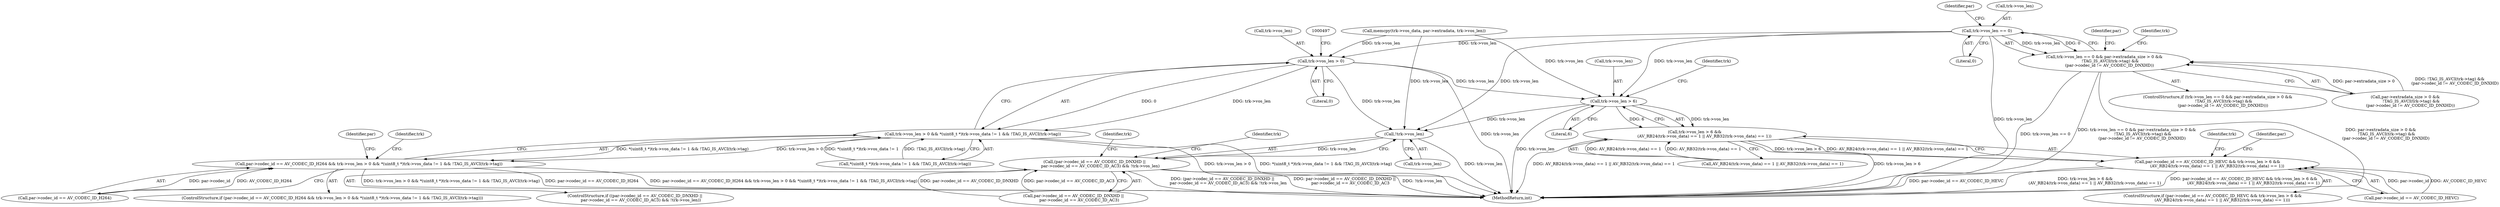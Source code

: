 digraph "0_FFmpeg_3a2d21bc5f97aa0161db3ae731fc2732be6108b8@pointer" {
"1000376" [label="(Call,trk->vos_len == 0)"];
"1000375" [label="(Call,trk->vos_len == 0 && par->extradata_size > 0 &&\n         !TAG_IS_AVCI(trk->tag) &&\n        (par->codec_id != AV_CODEC_ID_DNXHD))"];
"1000488" [label="(Call,trk->vos_len > 0)"];
"1000487" [label="(Call,trk->vos_len > 0 && *(uint8_t *)trk->vos_data != 1 && !TAG_IS_AVCI(trk->tag))"];
"1000481" [label="(Call,par->codec_id == AV_CODEC_ID_H264 && trk->vos_len > 0 && *(uint8_t *)trk->vos_data != 1 && !TAG_IS_AVCI(trk->tag))"];
"1000586" [label="(Call,trk->vos_len > 6)"];
"1000585" [label="(Call,trk->vos_len > 6 &&\n               (AV_RB24(trk->vos_data) == 1 || AV_RB32(trk->vos_data) == 1))"];
"1000579" [label="(Call,par->codec_id == AV_CODEC_ID_HEVC && trk->vos_len > 6 &&\n               (AV_RB24(trk->vos_data) == 1 || AV_RB32(trk->vos_data) == 1))"];
"1000766" [label="(Call,!trk->vos_len)"];
"1000754" [label="(Call,(par->codec_id == AV_CODEC_ID_DNXHD ||\n         par->codec_id == AV_CODEC_ID_AC3) && !trk->vos_len)"];
"1000384" [label="(Identifier,par)"];
"1000381" [label="(Call,par->extradata_size > 0 &&\n         !TAG_IS_AVCI(trk->tag) &&\n        (par->codec_id != AV_CODEC_ID_DNXHD))"];
"1000609" [label="(Identifier,trk)"];
"1000578" [label="(ControlStructure,if (par->codec_id == AV_CODEC_ID_HEVC && trk->vos_len > 6 &&\n               (AV_RB24(trk->vos_data) == 1 || AV_RB32(trk->vos_data) == 1)))"];
"1000767" [label="(Call,trk->vos_len)"];
"1000375" [label="(Call,trk->vos_len == 0 && par->extradata_size > 0 &&\n         !TAG_IS_AVCI(trk->tag) &&\n        (par->codec_id != AV_CODEC_ID_DNXHD))"];
"1001466" [label="(MethodReturn,int)"];
"1000374" [label="(ControlStructure,if (trk->vos_len == 0 && par->extradata_size > 0 &&\n         !TAG_IS_AVCI(trk->tag) &&\n        (par->codec_id != AV_CODEC_ID_DNXHD)))"];
"1000579" [label="(Call,par->codec_id == AV_CODEC_ID_HEVC && trk->vos_len > 6 &&\n               (AV_RB24(trk->vos_data) == 1 || AV_RB32(trk->vos_data) == 1))"];
"1000591" [label="(Call,AV_RB24(trk->vos_data) == 1 || AV_RB32(trk->vos_data) == 1)"];
"1000754" [label="(Call,(par->codec_id == AV_CODEC_ID_DNXHD ||\n         par->codec_id == AV_CODEC_ID_AC3) && !trk->vos_len)"];
"1000512" [label="(Identifier,trk)"];
"1000493" [label="(Call,*(uint8_t *)trk->vos_data != 1 && !TAG_IS_AVCI(trk->tag))"];
"1000439" [label="(Identifier,par)"];
"1000377" [label="(Call,trk->vos_len)"];
"1000755" [label="(Call,par->codec_id == AV_CODEC_ID_DNXHD ||\n         par->codec_id == AV_CODEC_ID_AC3)"];
"1000652" [label="(Identifier,par)"];
"1000580" [label="(Call,par->codec_id == AV_CODEC_ID_HEVC)"];
"1000401" [label="(Identifier,trk)"];
"1000425" [label="(Call,memcpy(trk->vos_data, par->extradata, trk->vos_len))"];
"1000376" [label="(Call,trk->vos_len == 0)"];
"1000492" [label="(Literal,0)"];
"1000489" [label="(Call,trk->vos_len)"];
"1000582" [label="(Identifier,par)"];
"1000766" [label="(Call,!trk->vos_len)"];
"1000753" [label="(ControlStructure,if ((par->codec_id == AV_CODEC_ID_DNXHD ||\n         par->codec_id == AV_CODEC_ID_AC3) && !trk->vos_len))"];
"1000586" [label="(Call,trk->vos_len > 6)"];
"1000585" [label="(Call,trk->vos_len > 6 &&\n               (AV_RB24(trk->vos_data) == 1 || AV_RB32(trk->vos_data) == 1))"];
"1000482" [label="(Call,par->codec_id == AV_CODEC_ID_H264)"];
"1000773" [label="(Identifier,trk)"];
"1000487" [label="(Call,trk->vos_len > 0 && *(uint8_t *)trk->vos_data != 1 && !TAG_IS_AVCI(trk->tag))"];
"1000587" [label="(Call,trk->vos_len)"];
"1000488" [label="(Call,trk->vos_len > 0)"];
"1000380" [label="(Literal,0)"];
"1000804" [label="(Identifier,trk)"];
"1000481" [label="(Call,par->codec_id == AV_CODEC_ID_H264 && trk->vos_len > 0 && *(uint8_t *)trk->vos_data != 1 && !TAG_IS_AVCI(trk->tag))"];
"1000590" [label="(Literal,6)"];
"1000595" [label="(Identifier,trk)"];
"1000480" [label="(ControlStructure,if (par->codec_id == AV_CODEC_ID_H264 && trk->vos_len > 0 && *(uint8_t *)trk->vos_data != 1 && !TAG_IS_AVCI(trk->tag)))"];
"1000376" -> "1000375"  [label="AST: "];
"1000376" -> "1000380"  [label="CFG: "];
"1000377" -> "1000376"  [label="AST: "];
"1000380" -> "1000376"  [label="AST: "];
"1000384" -> "1000376"  [label="CFG: "];
"1000375" -> "1000376"  [label="CFG: "];
"1000376" -> "1001466"  [label="DDG: trk->vos_len"];
"1000376" -> "1000375"  [label="DDG: trk->vos_len"];
"1000376" -> "1000375"  [label="DDG: 0"];
"1000376" -> "1000488"  [label="DDG: trk->vos_len"];
"1000376" -> "1000586"  [label="DDG: trk->vos_len"];
"1000376" -> "1000766"  [label="DDG: trk->vos_len"];
"1000375" -> "1000374"  [label="AST: "];
"1000375" -> "1000381"  [label="CFG: "];
"1000381" -> "1000375"  [label="AST: "];
"1000401" -> "1000375"  [label="CFG: "];
"1000439" -> "1000375"  [label="CFG: "];
"1000375" -> "1001466"  [label="DDG: trk->vos_len == 0"];
"1000375" -> "1001466"  [label="DDG: trk->vos_len == 0 && par->extradata_size > 0 &&\n         !TAG_IS_AVCI(trk->tag) &&\n        (par->codec_id != AV_CODEC_ID_DNXHD)"];
"1000375" -> "1001466"  [label="DDG: par->extradata_size > 0 &&\n         !TAG_IS_AVCI(trk->tag) &&\n        (par->codec_id != AV_CODEC_ID_DNXHD)"];
"1000381" -> "1000375"  [label="DDG: par->extradata_size > 0"];
"1000381" -> "1000375"  [label="DDG: !TAG_IS_AVCI(trk->tag) &&\n        (par->codec_id != AV_CODEC_ID_DNXHD)"];
"1000488" -> "1000487"  [label="AST: "];
"1000488" -> "1000492"  [label="CFG: "];
"1000489" -> "1000488"  [label="AST: "];
"1000492" -> "1000488"  [label="AST: "];
"1000497" -> "1000488"  [label="CFG: "];
"1000487" -> "1000488"  [label="CFG: "];
"1000488" -> "1001466"  [label="DDG: trk->vos_len"];
"1000488" -> "1000487"  [label="DDG: trk->vos_len"];
"1000488" -> "1000487"  [label="DDG: 0"];
"1000425" -> "1000488"  [label="DDG: trk->vos_len"];
"1000488" -> "1000586"  [label="DDG: trk->vos_len"];
"1000488" -> "1000766"  [label="DDG: trk->vos_len"];
"1000487" -> "1000481"  [label="AST: "];
"1000487" -> "1000493"  [label="CFG: "];
"1000493" -> "1000487"  [label="AST: "];
"1000481" -> "1000487"  [label="CFG: "];
"1000487" -> "1001466"  [label="DDG: trk->vos_len > 0"];
"1000487" -> "1001466"  [label="DDG: *(uint8_t *)trk->vos_data != 1 && !TAG_IS_AVCI(trk->tag)"];
"1000487" -> "1000481"  [label="DDG: trk->vos_len > 0"];
"1000487" -> "1000481"  [label="DDG: *(uint8_t *)trk->vos_data != 1 && !TAG_IS_AVCI(trk->tag)"];
"1000493" -> "1000487"  [label="DDG: *(uint8_t *)trk->vos_data != 1"];
"1000493" -> "1000487"  [label="DDG: !TAG_IS_AVCI(trk->tag)"];
"1000481" -> "1000480"  [label="AST: "];
"1000481" -> "1000482"  [label="CFG: "];
"1000482" -> "1000481"  [label="AST: "];
"1000512" -> "1000481"  [label="CFG: "];
"1000582" -> "1000481"  [label="CFG: "];
"1000481" -> "1001466"  [label="DDG: par->codec_id == AV_CODEC_ID_H264 && trk->vos_len > 0 && *(uint8_t *)trk->vos_data != 1 && !TAG_IS_AVCI(trk->tag)"];
"1000481" -> "1001466"  [label="DDG: trk->vos_len > 0 && *(uint8_t *)trk->vos_data != 1 && !TAG_IS_AVCI(trk->tag)"];
"1000481" -> "1001466"  [label="DDG: par->codec_id == AV_CODEC_ID_H264"];
"1000482" -> "1000481"  [label="DDG: par->codec_id"];
"1000482" -> "1000481"  [label="DDG: AV_CODEC_ID_H264"];
"1000586" -> "1000585"  [label="AST: "];
"1000586" -> "1000590"  [label="CFG: "];
"1000587" -> "1000586"  [label="AST: "];
"1000590" -> "1000586"  [label="AST: "];
"1000595" -> "1000586"  [label="CFG: "];
"1000585" -> "1000586"  [label="CFG: "];
"1000586" -> "1001466"  [label="DDG: trk->vos_len"];
"1000586" -> "1000585"  [label="DDG: trk->vos_len"];
"1000586" -> "1000585"  [label="DDG: 6"];
"1000425" -> "1000586"  [label="DDG: trk->vos_len"];
"1000586" -> "1000766"  [label="DDG: trk->vos_len"];
"1000585" -> "1000579"  [label="AST: "];
"1000585" -> "1000591"  [label="CFG: "];
"1000591" -> "1000585"  [label="AST: "];
"1000579" -> "1000585"  [label="CFG: "];
"1000585" -> "1001466"  [label="DDG: trk->vos_len > 6"];
"1000585" -> "1001466"  [label="DDG: AV_RB24(trk->vos_data) == 1 || AV_RB32(trk->vos_data) == 1"];
"1000585" -> "1000579"  [label="DDG: trk->vos_len > 6"];
"1000585" -> "1000579"  [label="DDG: AV_RB24(trk->vos_data) == 1 || AV_RB32(trk->vos_data) == 1"];
"1000591" -> "1000585"  [label="DDG: AV_RB24(trk->vos_data) == 1"];
"1000591" -> "1000585"  [label="DDG: AV_RB32(trk->vos_data) == 1"];
"1000579" -> "1000578"  [label="AST: "];
"1000579" -> "1000580"  [label="CFG: "];
"1000580" -> "1000579"  [label="AST: "];
"1000609" -> "1000579"  [label="CFG: "];
"1000652" -> "1000579"  [label="CFG: "];
"1000579" -> "1001466"  [label="DDG: par->codec_id == AV_CODEC_ID_HEVC && trk->vos_len > 6 &&\n               (AV_RB24(trk->vos_data) == 1 || AV_RB32(trk->vos_data) == 1)"];
"1000579" -> "1001466"  [label="DDG: par->codec_id == AV_CODEC_ID_HEVC"];
"1000579" -> "1001466"  [label="DDG: trk->vos_len > 6 &&\n               (AV_RB24(trk->vos_data) == 1 || AV_RB32(trk->vos_data) == 1)"];
"1000580" -> "1000579"  [label="DDG: par->codec_id"];
"1000580" -> "1000579"  [label="DDG: AV_CODEC_ID_HEVC"];
"1000766" -> "1000754"  [label="AST: "];
"1000766" -> "1000767"  [label="CFG: "];
"1000767" -> "1000766"  [label="AST: "];
"1000754" -> "1000766"  [label="CFG: "];
"1000766" -> "1001466"  [label="DDG: trk->vos_len"];
"1000766" -> "1000754"  [label="DDG: trk->vos_len"];
"1000425" -> "1000766"  [label="DDG: trk->vos_len"];
"1000754" -> "1000753"  [label="AST: "];
"1000754" -> "1000755"  [label="CFG: "];
"1000755" -> "1000754"  [label="AST: "];
"1000773" -> "1000754"  [label="CFG: "];
"1000804" -> "1000754"  [label="CFG: "];
"1000754" -> "1001466"  [label="DDG: (par->codec_id == AV_CODEC_ID_DNXHD ||\n         par->codec_id == AV_CODEC_ID_AC3) && !trk->vos_len"];
"1000754" -> "1001466"  [label="DDG: par->codec_id == AV_CODEC_ID_DNXHD ||\n         par->codec_id == AV_CODEC_ID_AC3"];
"1000754" -> "1001466"  [label="DDG: !trk->vos_len"];
"1000755" -> "1000754"  [label="DDG: par->codec_id == AV_CODEC_ID_DNXHD"];
"1000755" -> "1000754"  [label="DDG: par->codec_id == AV_CODEC_ID_AC3"];
}
